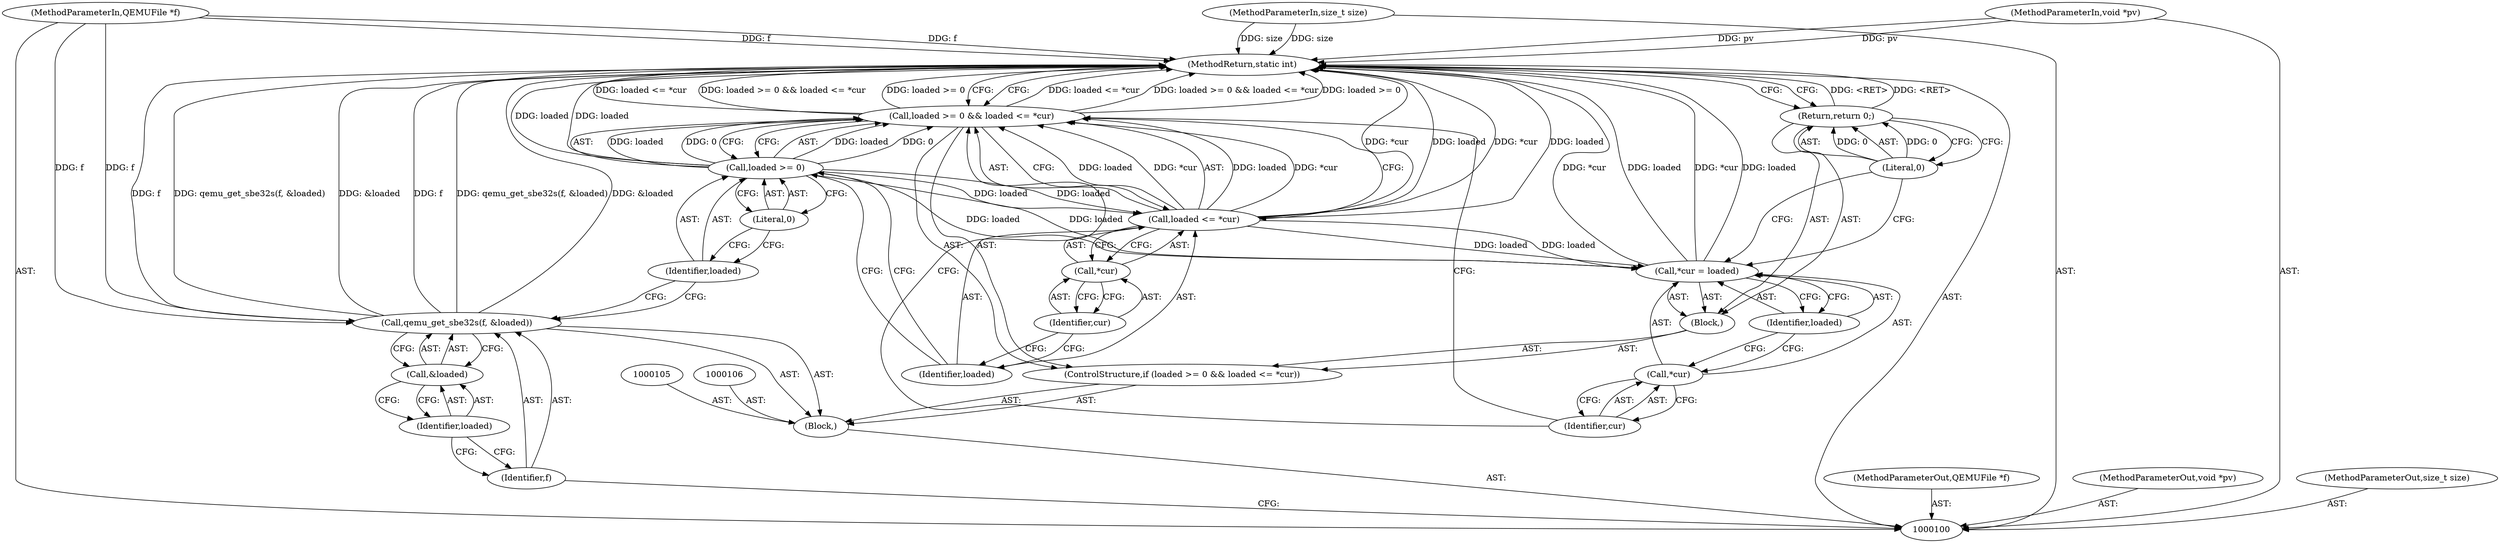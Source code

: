 digraph "0_qemu_d2ef4b61fe6d33d2a5dcf100a9b9440de341ad62" {
"1000127" [label="(MethodReturn,static int)"];
"1000101" [label="(MethodParameterIn,QEMUFile *f)"];
"1000170" [label="(MethodParameterOut,QEMUFile *f)"];
"1000102" [label="(MethodParameterIn,void *pv)"];
"1000171" [label="(MethodParameterOut,void *pv)"];
"1000103" [label="(MethodParameterIn,size_t size)"];
"1000172" [label="(MethodParameterOut,size_t size)"];
"1000104" [label="(Block,)"];
"1000108" [label="(Identifier,f)"];
"1000109" [label="(Call,&loaded)"];
"1000110" [label="(Identifier,loaded)"];
"1000107" [label="(Call,qemu_get_sbe32s(f, &loaded))"];
"1000115" [label="(Literal,0)"];
"1000116" [label="(Call,loaded <= *cur)"];
"1000117" [label="(Identifier,loaded)"];
"1000118" [label="(Call,*cur)"];
"1000119" [label="(Identifier,cur)"];
"1000120" [label="(Block,)"];
"1000111" [label="(ControlStructure,if (loaded >= 0 && loaded <= *cur))"];
"1000112" [label="(Call,loaded >= 0 && loaded <= *cur)"];
"1000113" [label="(Call,loaded >= 0)"];
"1000114" [label="(Identifier,loaded)"];
"1000123" [label="(Identifier,cur)"];
"1000124" [label="(Identifier,loaded)"];
"1000121" [label="(Call,*cur = loaded)"];
"1000122" [label="(Call,*cur)"];
"1000126" [label="(Literal,0)"];
"1000125" [label="(Return,return 0;)"];
"1000127" -> "1000100"  [label="AST: "];
"1000127" -> "1000125"  [label="CFG: "];
"1000127" -> "1000112"  [label="CFG: "];
"1000116" -> "1000127"  [label="DDG: loaded"];
"1000116" -> "1000127"  [label="DDG: *cur"];
"1000107" -> "1000127"  [label="DDG: f"];
"1000107" -> "1000127"  [label="DDG: qemu_get_sbe32s(f, &loaded)"];
"1000107" -> "1000127"  [label="DDG: &loaded"];
"1000113" -> "1000127"  [label="DDG: loaded"];
"1000103" -> "1000127"  [label="DDG: size"];
"1000121" -> "1000127"  [label="DDG: *cur"];
"1000121" -> "1000127"  [label="DDG: loaded"];
"1000112" -> "1000127"  [label="DDG: loaded <= *cur"];
"1000112" -> "1000127"  [label="DDG: loaded >= 0 && loaded <= *cur"];
"1000112" -> "1000127"  [label="DDG: loaded >= 0"];
"1000102" -> "1000127"  [label="DDG: pv"];
"1000101" -> "1000127"  [label="DDG: f"];
"1000125" -> "1000127"  [label="DDG: <RET>"];
"1000101" -> "1000100"  [label="AST: "];
"1000101" -> "1000127"  [label="DDG: f"];
"1000101" -> "1000107"  [label="DDG: f"];
"1000170" -> "1000100"  [label="AST: "];
"1000102" -> "1000100"  [label="AST: "];
"1000102" -> "1000127"  [label="DDG: pv"];
"1000171" -> "1000100"  [label="AST: "];
"1000103" -> "1000100"  [label="AST: "];
"1000103" -> "1000127"  [label="DDG: size"];
"1000172" -> "1000100"  [label="AST: "];
"1000104" -> "1000100"  [label="AST: "];
"1000105" -> "1000104"  [label="AST: "];
"1000106" -> "1000104"  [label="AST: "];
"1000107" -> "1000104"  [label="AST: "];
"1000111" -> "1000104"  [label="AST: "];
"1000108" -> "1000107"  [label="AST: "];
"1000108" -> "1000100"  [label="CFG: "];
"1000110" -> "1000108"  [label="CFG: "];
"1000109" -> "1000107"  [label="AST: "];
"1000109" -> "1000110"  [label="CFG: "];
"1000110" -> "1000109"  [label="AST: "];
"1000107" -> "1000109"  [label="CFG: "];
"1000110" -> "1000109"  [label="AST: "];
"1000110" -> "1000108"  [label="CFG: "];
"1000109" -> "1000110"  [label="CFG: "];
"1000107" -> "1000104"  [label="AST: "];
"1000107" -> "1000109"  [label="CFG: "];
"1000108" -> "1000107"  [label="AST: "];
"1000109" -> "1000107"  [label="AST: "];
"1000114" -> "1000107"  [label="CFG: "];
"1000107" -> "1000127"  [label="DDG: f"];
"1000107" -> "1000127"  [label="DDG: qemu_get_sbe32s(f, &loaded)"];
"1000107" -> "1000127"  [label="DDG: &loaded"];
"1000101" -> "1000107"  [label="DDG: f"];
"1000115" -> "1000113"  [label="AST: "];
"1000115" -> "1000114"  [label="CFG: "];
"1000113" -> "1000115"  [label="CFG: "];
"1000116" -> "1000112"  [label="AST: "];
"1000116" -> "1000118"  [label="CFG: "];
"1000117" -> "1000116"  [label="AST: "];
"1000118" -> "1000116"  [label="AST: "];
"1000112" -> "1000116"  [label="CFG: "];
"1000116" -> "1000127"  [label="DDG: loaded"];
"1000116" -> "1000127"  [label="DDG: *cur"];
"1000116" -> "1000112"  [label="DDG: loaded"];
"1000116" -> "1000112"  [label="DDG: *cur"];
"1000113" -> "1000116"  [label="DDG: loaded"];
"1000116" -> "1000121"  [label="DDG: loaded"];
"1000117" -> "1000116"  [label="AST: "];
"1000117" -> "1000113"  [label="CFG: "];
"1000119" -> "1000117"  [label="CFG: "];
"1000118" -> "1000116"  [label="AST: "];
"1000118" -> "1000119"  [label="CFG: "];
"1000119" -> "1000118"  [label="AST: "];
"1000116" -> "1000118"  [label="CFG: "];
"1000119" -> "1000118"  [label="AST: "];
"1000119" -> "1000117"  [label="CFG: "];
"1000118" -> "1000119"  [label="CFG: "];
"1000120" -> "1000111"  [label="AST: "];
"1000121" -> "1000120"  [label="AST: "];
"1000125" -> "1000120"  [label="AST: "];
"1000111" -> "1000104"  [label="AST: "];
"1000112" -> "1000111"  [label="AST: "];
"1000120" -> "1000111"  [label="AST: "];
"1000112" -> "1000111"  [label="AST: "];
"1000112" -> "1000113"  [label="CFG: "];
"1000112" -> "1000116"  [label="CFG: "];
"1000113" -> "1000112"  [label="AST: "];
"1000116" -> "1000112"  [label="AST: "];
"1000123" -> "1000112"  [label="CFG: "];
"1000127" -> "1000112"  [label="CFG: "];
"1000112" -> "1000127"  [label="DDG: loaded <= *cur"];
"1000112" -> "1000127"  [label="DDG: loaded >= 0 && loaded <= *cur"];
"1000112" -> "1000127"  [label="DDG: loaded >= 0"];
"1000113" -> "1000112"  [label="DDG: loaded"];
"1000113" -> "1000112"  [label="DDG: 0"];
"1000116" -> "1000112"  [label="DDG: loaded"];
"1000116" -> "1000112"  [label="DDG: *cur"];
"1000113" -> "1000112"  [label="AST: "];
"1000113" -> "1000115"  [label="CFG: "];
"1000114" -> "1000113"  [label="AST: "];
"1000115" -> "1000113"  [label="AST: "];
"1000117" -> "1000113"  [label="CFG: "];
"1000112" -> "1000113"  [label="CFG: "];
"1000113" -> "1000127"  [label="DDG: loaded"];
"1000113" -> "1000112"  [label="DDG: loaded"];
"1000113" -> "1000112"  [label="DDG: 0"];
"1000113" -> "1000116"  [label="DDG: loaded"];
"1000113" -> "1000121"  [label="DDG: loaded"];
"1000114" -> "1000113"  [label="AST: "];
"1000114" -> "1000107"  [label="CFG: "];
"1000115" -> "1000114"  [label="CFG: "];
"1000123" -> "1000122"  [label="AST: "];
"1000123" -> "1000112"  [label="CFG: "];
"1000122" -> "1000123"  [label="CFG: "];
"1000124" -> "1000121"  [label="AST: "];
"1000124" -> "1000122"  [label="CFG: "];
"1000121" -> "1000124"  [label="CFG: "];
"1000121" -> "1000120"  [label="AST: "];
"1000121" -> "1000124"  [label="CFG: "];
"1000122" -> "1000121"  [label="AST: "];
"1000124" -> "1000121"  [label="AST: "];
"1000126" -> "1000121"  [label="CFG: "];
"1000121" -> "1000127"  [label="DDG: *cur"];
"1000121" -> "1000127"  [label="DDG: loaded"];
"1000116" -> "1000121"  [label="DDG: loaded"];
"1000113" -> "1000121"  [label="DDG: loaded"];
"1000122" -> "1000121"  [label="AST: "];
"1000122" -> "1000123"  [label="CFG: "];
"1000123" -> "1000122"  [label="AST: "];
"1000124" -> "1000122"  [label="CFG: "];
"1000126" -> "1000125"  [label="AST: "];
"1000126" -> "1000121"  [label="CFG: "];
"1000125" -> "1000126"  [label="CFG: "];
"1000126" -> "1000125"  [label="DDG: 0"];
"1000125" -> "1000120"  [label="AST: "];
"1000125" -> "1000126"  [label="CFG: "];
"1000126" -> "1000125"  [label="AST: "];
"1000127" -> "1000125"  [label="CFG: "];
"1000125" -> "1000127"  [label="DDG: <RET>"];
"1000126" -> "1000125"  [label="DDG: 0"];
}
